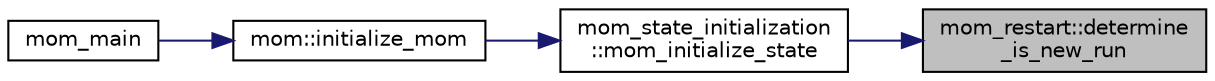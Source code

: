 digraph "mom_restart::determine_is_new_run"
{
 // INTERACTIVE_SVG=YES
 // LATEX_PDF_SIZE
  edge [fontname="Helvetica",fontsize="10",labelfontname="Helvetica",labelfontsize="10"];
  node [fontname="Helvetica",fontsize="10",shape=record];
  rankdir="RL";
  Node1 [label="mom_restart::determine\l_is_new_run",height=0.2,width=0.4,color="black", fillcolor="grey75", style="filled", fontcolor="black",tooltip="determine_is_new_run determines from the value of filename and the existence automatically named rest..."];
  Node1 -> Node2 [dir="back",color="midnightblue",fontsize="10",style="solid",fontname="Helvetica"];
  Node2 [label="mom_state_initialization\l::mom_initialize_state",height=0.2,width=0.4,color="black", fillcolor="white", style="filled",URL="$namespacemom__state__initialization.html#a81503d4f1855cb185f122d6314e4f06c",tooltip="Initialize temporally evolving fields, either as initial conditions or by reading them from a restart..."];
  Node2 -> Node3 [dir="back",color="midnightblue",fontsize="10",style="solid",fontname="Helvetica"];
  Node3 [label="mom::initialize_mom",height=0.2,width=0.4,color="black", fillcolor="white", style="filled",URL="$namespacemom.html#a96708b16215666edbfa5b46228f3a200",tooltip="Initialize MOM, including memory allocation, setting up parameters and diagnostics,..."];
  Node3 -> Node4 [dir="back",color="midnightblue",fontsize="10",style="solid",fontname="Helvetica"];
  Node4 [label="mom_main",height=0.2,width=0.4,color="black", fillcolor="white", style="filled",URL="$MOM__driver_8F90.html#a08fffeb2d8e8acbf9ed4609be6d258c6",tooltip=" "];
}

